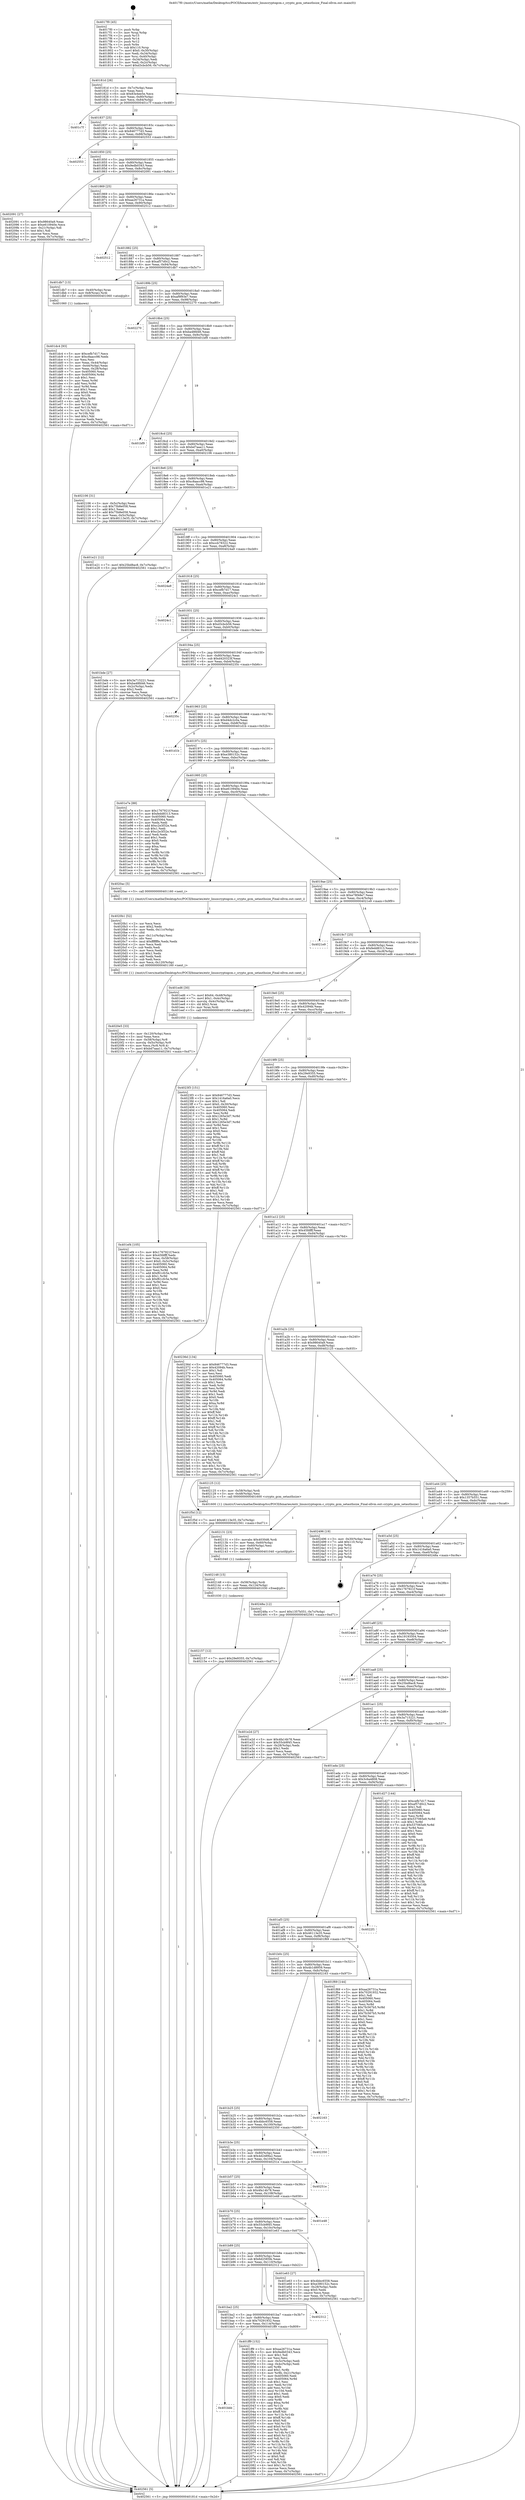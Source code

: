 digraph "0x4017f0" {
  label = "0x4017f0 (/mnt/c/Users/mathe/Desktop/tcc/POCII/binaries/extr_linuxcryptogcm.c_crypto_gcm_setauthsize_Final-ollvm.out::main(0))"
  labelloc = "t"
  node[shape=record]

  Entry [label="",width=0.3,height=0.3,shape=circle,fillcolor=black,style=filled]
  "0x40181d" [label="{
     0x40181d [26]\l
     | [instrs]\l
     &nbsp;&nbsp;0x40181d \<+3\>: mov -0x7c(%rbp),%eax\l
     &nbsp;&nbsp;0x401820 \<+2\>: mov %eax,%ecx\l
     &nbsp;&nbsp;0x401822 \<+6\>: sub $0x83e4ee5e,%ecx\l
     &nbsp;&nbsp;0x401828 \<+3\>: mov %eax,-0x80(%rbp)\l
     &nbsp;&nbsp;0x40182b \<+6\>: mov %ecx,-0x84(%rbp)\l
     &nbsp;&nbsp;0x401831 \<+6\>: je 0000000000401c7f \<main+0x48f\>\l
  }"]
  "0x401c7f" [label="{
     0x401c7f\l
  }", style=dashed]
  "0x401837" [label="{
     0x401837 [25]\l
     | [instrs]\l
     &nbsp;&nbsp;0x401837 \<+5\>: jmp 000000000040183c \<main+0x4c\>\l
     &nbsp;&nbsp;0x40183c \<+3\>: mov -0x80(%rbp),%eax\l
     &nbsp;&nbsp;0x40183f \<+5\>: sub $0x846777d3,%eax\l
     &nbsp;&nbsp;0x401844 \<+6\>: mov %eax,-0x88(%rbp)\l
     &nbsp;&nbsp;0x40184a \<+6\>: je 0000000000402553 \<main+0xd63\>\l
  }"]
  Exit [label="",width=0.3,height=0.3,shape=circle,fillcolor=black,style=filled,peripheries=2]
  "0x402553" [label="{
     0x402553\l
  }", style=dashed]
  "0x401850" [label="{
     0x401850 [25]\l
     | [instrs]\l
     &nbsp;&nbsp;0x401850 \<+5\>: jmp 0000000000401855 \<main+0x65\>\l
     &nbsp;&nbsp;0x401855 \<+3\>: mov -0x80(%rbp),%eax\l
     &nbsp;&nbsp;0x401858 \<+5\>: sub $0x9edb0343,%eax\l
     &nbsp;&nbsp;0x40185d \<+6\>: mov %eax,-0x8c(%rbp)\l
     &nbsp;&nbsp;0x401863 \<+6\>: je 0000000000402091 \<main+0x8a1\>\l
  }"]
  "0x402157" [label="{
     0x402157 [12]\l
     | [instrs]\l
     &nbsp;&nbsp;0x402157 \<+7\>: movl $0x29e9355,-0x7c(%rbp)\l
     &nbsp;&nbsp;0x40215e \<+5\>: jmp 0000000000402561 \<main+0xd71\>\l
  }"]
  "0x402091" [label="{
     0x402091 [27]\l
     | [instrs]\l
     &nbsp;&nbsp;0x402091 \<+5\>: mov $0x98640a9,%eax\l
     &nbsp;&nbsp;0x402096 \<+5\>: mov $0xe610940e,%ecx\l
     &nbsp;&nbsp;0x40209b \<+3\>: mov -0x21(%rbp),%dl\l
     &nbsp;&nbsp;0x40209e \<+3\>: test $0x1,%dl\l
     &nbsp;&nbsp;0x4020a1 \<+3\>: cmovne %ecx,%eax\l
     &nbsp;&nbsp;0x4020a4 \<+3\>: mov %eax,-0x7c(%rbp)\l
     &nbsp;&nbsp;0x4020a7 \<+5\>: jmp 0000000000402561 \<main+0xd71\>\l
  }"]
  "0x401869" [label="{
     0x401869 [25]\l
     | [instrs]\l
     &nbsp;&nbsp;0x401869 \<+5\>: jmp 000000000040186e \<main+0x7e\>\l
     &nbsp;&nbsp;0x40186e \<+3\>: mov -0x80(%rbp),%eax\l
     &nbsp;&nbsp;0x401871 \<+5\>: sub $0xaa26731a,%eax\l
     &nbsp;&nbsp;0x401876 \<+6\>: mov %eax,-0x90(%rbp)\l
     &nbsp;&nbsp;0x40187c \<+6\>: je 0000000000402512 \<main+0xd22\>\l
  }"]
  "0x402148" [label="{
     0x402148 [15]\l
     | [instrs]\l
     &nbsp;&nbsp;0x402148 \<+4\>: mov -0x58(%rbp),%rdi\l
     &nbsp;&nbsp;0x40214c \<+6\>: mov %eax,-0x124(%rbp)\l
     &nbsp;&nbsp;0x402152 \<+5\>: call 0000000000401030 \<free@plt\>\l
     | [calls]\l
     &nbsp;&nbsp;0x401030 \{1\} (unknown)\l
  }"]
  "0x402512" [label="{
     0x402512\l
  }", style=dashed]
  "0x401882" [label="{
     0x401882 [25]\l
     | [instrs]\l
     &nbsp;&nbsp;0x401882 \<+5\>: jmp 0000000000401887 \<main+0x97\>\l
     &nbsp;&nbsp;0x401887 \<+3\>: mov -0x80(%rbp),%eax\l
     &nbsp;&nbsp;0x40188a \<+5\>: sub $0xaf57d0c2,%eax\l
     &nbsp;&nbsp;0x40188f \<+6\>: mov %eax,-0x94(%rbp)\l
     &nbsp;&nbsp;0x401895 \<+6\>: je 0000000000401db7 \<main+0x5c7\>\l
  }"]
  "0x402131" [label="{
     0x402131 [23]\l
     | [instrs]\l
     &nbsp;&nbsp;0x402131 \<+10\>: movabs $0x4030d6,%rdi\l
     &nbsp;&nbsp;0x40213b \<+3\>: mov %eax,-0x60(%rbp)\l
     &nbsp;&nbsp;0x40213e \<+3\>: mov -0x60(%rbp),%esi\l
     &nbsp;&nbsp;0x402141 \<+2\>: mov $0x0,%al\l
     &nbsp;&nbsp;0x402143 \<+5\>: call 0000000000401040 \<printf@plt\>\l
     | [calls]\l
     &nbsp;&nbsp;0x401040 \{1\} (unknown)\l
  }"]
  "0x401db7" [label="{
     0x401db7 [13]\l
     | [instrs]\l
     &nbsp;&nbsp;0x401db7 \<+4\>: mov -0x40(%rbp),%rax\l
     &nbsp;&nbsp;0x401dbb \<+4\>: mov 0x8(%rax),%rdi\l
     &nbsp;&nbsp;0x401dbf \<+5\>: call 0000000000401060 \<atoi@plt\>\l
     | [calls]\l
     &nbsp;&nbsp;0x401060 \{1\} (unknown)\l
  }"]
  "0x40189b" [label="{
     0x40189b [25]\l
     | [instrs]\l
     &nbsp;&nbsp;0x40189b \<+5\>: jmp 00000000004018a0 \<main+0xb0\>\l
     &nbsp;&nbsp;0x4018a0 \<+3\>: mov -0x80(%rbp),%eax\l
     &nbsp;&nbsp;0x4018a3 \<+5\>: sub $0xaf9f93e7,%eax\l
     &nbsp;&nbsp;0x4018a8 \<+6\>: mov %eax,-0x98(%rbp)\l
     &nbsp;&nbsp;0x4018ae \<+6\>: je 0000000000402270 \<main+0xa80\>\l
  }"]
  "0x4020e5" [label="{
     0x4020e5 [33]\l
     | [instrs]\l
     &nbsp;&nbsp;0x4020e5 \<+6\>: mov -0x120(%rbp),%ecx\l
     &nbsp;&nbsp;0x4020eb \<+3\>: imul %eax,%ecx\l
     &nbsp;&nbsp;0x4020ee \<+4\>: mov -0x58(%rbp),%r8\l
     &nbsp;&nbsp;0x4020f2 \<+4\>: movslq -0x5c(%rbp),%r9\l
     &nbsp;&nbsp;0x4020f6 \<+4\>: mov %ecx,(%r8,%r9,4)\l
     &nbsp;&nbsp;0x4020fa \<+7\>: movl $0xbd7aaa11,-0x7c(%rbp)\l
     &nbsp;&nbsp;0x402101 \<+5\>: jmp 0000000000402561 \<main+0xd71\>\l
  }"]
  "0x402270" [label="{
     0x402270\l
  }", style=dashed]
  "0x4018b4" [label="{
     0x4018b4 [25]\l
     | [instrs]\l
     &nbsp;&nbsp;0x4018b4 \<+5\>: jmp 00000000004018b9 \<main+0xc9\>\l
     &nbsp;&nbsp;0x4018b9 \<+3\>: mov -0x80(%rbp),%eax\l
     &nbsp;&nbsp;0x4018bc \<+5\>: sub $0xba48fd46,%eax\l
     &nbsp;&nbsp;0x4018c1 \<+6\>: mov %eax,-0x9c(%rbp)\l
     &nbsp;&nbsp;0x4018c7 \<+6\>: je 0000000000401bf9 \<main+0x409\>\l
  }"]
  "0x4020b1" [label="{
     0x4020b1 [52]\l
     | [instrs]\l
     &nbsp;&nbsp;0x4020b1 \<+2\>: xor %ecx,%ecx\l
     &nbsp;&nbsp;0x4020b3 \<+5\>: mov $0x2,%edx\l
     &nbsp;&nbsp;0x4020b8 \<+6\>: mov %edx,-0x11c(%rbp)\l
     &nbsp;&nbsp;0x4020be \<+1\>: cltd\l
     &nbsp;&nbsp;0x4020bf \<+6\>: mov -0x11c(%rbp),%esi\l
     &nbsp;&nbsp;0x4020c5 \<+2\>: idiv %esi\l
     &nbsp;&nbsp;0x4020c7 \<+6\>: imul $0xfffffffe,%edx,%edx\l
     &nbsp;&nbsp;0x4020cd \<+2\>: mov %ecx,%edi\l
     &nbsp;&nbsp;0x4020cf \<+2\>: sub %edx,%edi\l
     &nbsp;&nbsp;0x4020d1 \<+2\>: mov %ecx,%edx\l
     &nbsp;&nbsp;0x4020d3 \<+3\>: sub $0x1,%edx\l
     &nbsp;&nbsp;0x4020d6 \<+2\>: add %edx,%edi\l
     &nbsp;&nbsp;0x4020d8 \<+2\>: sub %edi,%ecx\l
     &nbsp;&nbsp;0x4020da \<+6\>: mov %ecx,-0x120(%rbp)\l
     &nbsp;&nbsp;0x4020e0 \<+5\>: call 0000000000401160 \<next_i\>\l
     | [calls]\l
     &nbsp;&nbsp;0x401160 \{1\} (/mnt/c/Users/mathe/Desktop/tcc/POCII/binaries/extr_linuxcryptogcm.c_crypto_gcm_setauthsize_Final-ollvm.out::next_i)\l
  }"]
  "0x401bf9" [label="{
     0x401bf9\l
  }", style=dashed]
  "0x4018cd" [label="{
     0x4018cd [25]\l
     | [instrs]\l
     &nbsp;&nbsp;0x4018cd \<+5\>: jmp 00000000004018d2 \<main+0xe2\>\l
     &nbsp;&nbsp;0x4018d2 \<+3\>: mov -0x80(%rbp),%eax\l
     &nbsp;&nbsp;0x4018d5 \<+5\>: sub $0xbd7aaa11,%eax\l
     &nbsp;&nbsp;0x4018da \<+6\>: mov %eax,-0xa0(%rbp)\l
     &nbsp;&nbsp;0x4018e0 \<+6\>: je 0000000000402106 \<main+0x916\>\l
  }"]
  "0x401bbb" [label="{
     0x401bbb\l
  }", style=dashed]
  "0x402106" [label="{
     0x402106 [31]\l
     | [instrs]\l
     &nbsp;&nbsp;0x402106 \<+3\>: mov -0x5c(%rbp),%eax\l
     &nbsp;&nbsp;0x402109 \<+5\>: sub $0x75b8e058,%eax\l
     &nbsp;&nbsp;0x40210e \<+3\>: add $0x1,%eax\l
     &nbsp;&nbsp;0x402111 \<+5\>: add $0x75b8e058,%eax\l
     &nbsp;&nbsp;0x402116 \<+3\>: mov %eax,-0x5c(%rbp)\l
     &nbsp;&nbsp;0x402119 \<+7\>: movl $0x46113e35,-0x7c(%rbp)\l
     &nbsp;&nbsp;0x402120 \<+5\>: jmp 0000000000402561 \<main+0xd71\>\l
  }"]
  "0x4018e6" [label="{
     0x4018e6 [25]\l
     | [instrs]\l
     &nbsp;&nbsp;0x4018e6 \<+5\>: jmp 00000000004018eb \<main+0xfb\>\l
     &nbsp;&nbsp;0x4018eb \<+3\>: mov -0x80(%rbp),%eax\l
     &nbsp;&nbsp;0x4018ee \<+5\>: sub $0xc8aacc98,%eax\l
     &nbsp;&nbsp;0x4018f3 \<+6\>: mov %eax,-0xa4(%rbp)\l
     &nbsp;&nbsp;0x4018f9 \<+6\>: je 0000000000401e21 \<main+0x631\>\l
  }"]
  "0x401ff9" [label="{
     0x401ff9 [152]\l
     | [instrs]\l
     &nbsp;&nbsp;0x401ff9 \<+5\>: mov $0xaa26731a,%eax\l
     &nbsp;&nbsp;0x401ffe \<+5\>: mov $0x9edb0343,%ecx\l
     &nbsp;&nbsp;0x402003 \<+2\>: mov $0x1,%dl\l
     &nbsp;&nbsp;0x402005 \<+2\>: xor %esi,%esi\l
     &nbsp;&nbsp;0x402007 \<+3\>: mov -0x5c(%rbp),%edi\l
     &nbsp;&nbsp;0x40200a \<+3\>: cmp -0x4c(%rbp),%edi\l
     &nbsp;&nbsp;0x40200d \<+4\>: setl %r8b\l
     &nbsp;&nbsp;0x402011 \<+4\>: and $0x1,%r8b\l
     &nbsp;&nbsp;0x402015 \<+4\>: mov %r8b,-0x21(%rbp)\l
     &nbsp;&nbsp;0x402019 \<+7\>: mov 0x405060,%edi\l
     &nbsp;&nbsp;0x402020 \<+8\>: mov 0x405064,%r9d\l
     &nbsp;&nbsp;0x402028 \<+3\>: sub $0x1,%esi\l
     &nbsp;&nbsp;0x40202b \<+3\>: mov %edi,%r10d\l
     &nbsp;&nbsp;0x40202e \<+3\>: add %esi,%r10d\l
     &nbsp;&nbsp;0x402031 \<+4\>: imul %r10d,%edi\l
     &nbsp;&nbsp;0x402035 \<+3\>: and $0x1,%edi\l
     &nbsp;&nbsp;0x402038 \<+3\>: cmp $0x0,%edi\l
     &nbsp;&nbsp;0x40203b \<+4\>: sete %r8b\l
     &nbsp;&nbsp;0x40203f \<+4\>: cmp $0xa,%r9d\l
     &nbsp;&nbsp;0x402043 \<+4\>: setl %r11b\l
     &nbsp;&nbsp;0x402047 \<+3\>: mov %r8b,%bl\l
     &nbsp;&nbsp;0x40204a \<+3\>: xor $0xff,%bl\l
     &nbsp;&nbsp;0x40204d \<+3\>: mov %r11b,%r14b\l
     &nbsp;&nbsp;0x402050 \<+4\>: xor $0xff,%r14b\l
     &nbsp;&nbsp;0x402054 \<+3\>: xor $0x0,%dl\l
     &nbsp;&nbsp;0x402057 \<+3\>: mov %bl,%r15b\l
     &nbsp;&nbsp;0x40205a \<+4\>: and $0x0,%r15b\l
     &nbsp;&nbsp;0x40205e \<+3\>: and %dl,%r8b\l
     &nbsp;&nbsp;0x402061 \<+3\>: mov %r14b,%r12b\l
     &nbsp;&nbsp;0x402064 \<+4\>: and $0x0,%r12b\l
     &nbsp;&nbsp;0x402068 \<+3\>: and %dl,%r11b\l
     &nbsp;&nbsp;0x40206b \<+3\>: or %r8b,%r15b\l
     &nbsp;&nbsp;0x40206e \<+3\>: or %r11b,%r12b\l
     &nbsp;&nbsp;0x402071 \<+3\>: xor %r12b,%r15b\l
     &nbsp;&nbsp;0x402074 \<+3\>: or %r14b,%bl\l
     &nbsp;&nbsp;0x402077 \<+3\>: xor $0xff,%bl\l
     &nbsp;&nbsp;0x40207a \<+3\>: or $0x0,%dl\l
     &nbsp;&nbsp;0x40207d \<+2\>: and %dl,%bl\l
     &nbsp;&nbsp;0x40207f \<+3\>: or %bl,%r15b\l
     &nbsp;&nbsp;0x402082 \<+4\>: test $0x1,%r15b\l
     &nbsp;&nbsp;0x402086 \<+3\>: cmovne %ecx,%eax\l
     &nbsp;&nbsp;0x402089 \<+3\>: mov %eax,-0x7c(%rbp)\l
     &nbsp;&nbsp;0x40208c \<+5\>: jmp 0000000000402561 \<main+0xd71\>\l
  }"]
  "0x401e21" [label="{
     0x401e21 [12]\l
     | [instrs]\l
     &nbsp;&nbsp;0x401e21 \<+7\>: movl $0x25bd8ac8,-0x7c(%rbp)\l
     &nbsp;&nbsp;0x401e28 \<+5\>: jmp 0000000000402561 \<main+0xd71\>\l
  }"]
  "0x4018ff" [label="{
     0x4018ff [25]\l
     | [instrs]\l
     &nbsp;&nbsp;0x4018ff \<+5\>: jmp 0000000000401904 \<main+0x114\>\l
     &nbsp;&nbsp;0x401904 \<+3\>: mov -0x80(%rbp),%eax\l
     &nbsp;&nbsp;0x401907 \<+5\>: sub $0xccb78322,%eax\l
     &nbsp;&nbsp;0x40190c \<+6\>: mov %eax,-0xa8(%rbp)\l
     &nbsp;&nbsp;0x401912 \<+6\>: je 00000000004024a9 \<main+0xcb9\>\l
  }"]
  "0x401ba2" [label="{
     0x401ba2 [25]\l
     | [instrs]\l
     &nbsp;&nbsp;0x401ba2 \<+5\>: jmp 0000000000401ba7 \<main+0x3b7\>\l
     &nbsp;&nbsp;0x401ba7 \<+3\>: mov -0x80(%rbp),%eax\l
     &nbsp;&nbsp;0x401baa \<+5\>: sub $0x70291932,%eax\l
     &nbsp;&nbsp;0x401baf \<+6\>: mov %eax,-0x114(%rbp)\l
     &nbsp;&nbsp;0x401bb5 \<+6\>: je 0000000000401ff9 \<main+0x809\>\l
  }"]
  "0x4024a9" [label="{
     0x4024a9\l
  }", style=dashed]
  "0x401918" [label="{
     0x401918 [25]\l
     | [instrs]\l
     &nbsp;&nbsp;0x401918 \<+5\>: jmp 000000000040191d \<main+0x12d\>\l
     &nbsp;&nbsp;0x40191d \<+3\>: mov -0x80(%rbp),%eax\l
     &nbsp;&nbsp;0x401920 \<+5\>: sub $0xcefb7d17,%eax\l
     &nbsp;&nbsp;0x401925 \<+6\>: mov %eax,-0xac(%rbp)\l
     &nbsp;&nbsp;0x40192b \<+6\>: je 00000000004024c1 \<main+0xcd1\>\l
  }"]
  "0x402312" [label="{
     0x402312\l
  }", style=dashed]
  "0x4024c1" [label="{
     0x4024c1\l
  }", style=dashed]
  "0x401931" [label="{
     0x401931 [25]\l
     | [instrs]\l
     &nbsp;&nbsp;0x401931 \<+5\>: jmp 0000000000401936 \<main+0x146\>\l
     &nbsp;&nbsp;0x401936 \<+3\>: mov -0x80(%rbp),%eax\l
     &nbsp;&nbsp;0x401939 \<+5\>: sub $0xd3cbcb56,%eax\l
     &nbsp;&nbsp;0x40193e \<+6\>: mov %eax,-0xb0(%rbp)\l
     &nbsp;&nbsp;0x401944 \<+6\>: je 0000000000401bde \<main+0x3ee\>\l
  }"]
  "0x401ef4" [label="{
     0x401ef4 [105]\l
     | [instrs]\l
     &nbsp;&nbsp;0x401ef4 \<+5\>: mov $0x1767921f,%ecx\l
     &nbsp;&nbsp;0x401ef9 \<+5\>: mov $0x45fdfff,%edx\l
     &nbsp;&nbsp;0x401efe \<+4\>: mov %rax,-0x58(%rbp)\l
     &nbsp;&nbsp;0x401f02 \<+7\>: movl $0x0,-0x5c(%rbp)\l
     &nbsp;&nbsp;0x401f09 \<+7\>: mov 0x405060,%esi\l
     &nbsp;&nbsp;0x401f10 \<+8\>: mov 0x405064,%r8d\l
     &nbsp;&nbsp;0x401f18 \<+3\>: mov %esi,%r9d\l
     &nbsp;&nbsp;0x401f1b \<+7\>: add $0xf61cfc5e,%r9d\l
     &nbsp;&nbsp;0x401f22 \<+4\>: sub $0x1,%r9d\l
     &nbsp;&nbsp;0x401f26 \<+7\>: sub $0xf61cfc5e,%r9d\l
     &nbsp;&nbsp;0x401f2d \<+4\>: imul %r9d,%esi\l
     &nbsp;&nbsp;0x401f31 \<+3\>: and $0x1,%esi\l
     &nbsp;&nbsp;0x401f34 \<+3\>: cmp $0x0,%esi\l
     &nbsp;&nbsp;0x401f37 \<+4\>: sete %r10b\l
     &nbsp;&nbsp;0x401f3b \<+4\>: cmp $0xa,%r8d\l
     &nbsp;&nbsp;0x401f3f \<+4\>: setl %r11b\l
     &nbsp;&nbsp;0x401f43 \<+3\>: mov %r10b,%bl\l
     &nbsp;&nbsp;0x401f46 \<+3\>: and %r11b,%bl\l
     &nbsp;&nbsp;0x401f49 \<+3\>: xor %r11b,%r10b\l
     &nbsp;&nbsp;0x401f4c \<+3\>: or %r10b,%bl\l
     &nbsp;&nbsp;0x401f4f \<+3\>: test $0x1,%bl\l
     &nbsp;&nbsp;0x401f52 \<+3\>: cmovne %edx,%ecx\l
     &nbsp;&nbsp;0x401f55 \<+3\>: mov %ecx,-0x7c(%rbp)\l
     &nbsp;&nbsp;0x401f58 \<+5\>: jmp 0000000000402561 \<main+0xd71\>\l
  }"]
  "0x401bde" [label="{
     0x401bde [27]\l
     | [instrs]\l
     &nbsp;&nbsp;0x401bde \<+5\>: mov $0x3a715221,%eax\l
     &nbsp;&nbsp;0x401be3 \<+5\>: mov $0xba48fd46,%ecx\l
     &nbsp;&nbsp;0x401be8 \<+3\>: mov -0x2c(%rbp),%edx\l
     &nbsp;&nbsp;0x401beb \<+3\>: cmp $0x2,%edx\l
     &nbsp;&nbsp;0x401bee \<+3\>: cmovne %ecx,%eax\l
     &nbsp;&nbsp;0x401bf1 \<+3\>: mov %eax,-0x7c(%rbp)\l
     &nbsp;&nbsp;0x401bf4 \<+5\>: jmp 0000000000402561 \<main+0xd71\>\l
  }"]
  "0x40194a" [label="{
     0x40194a [25]\l
     | [instrs]\l
     &nbsp;&nbsp;0x40194a \<+5\>: jmp 000000000040194f \<main+0x15f\>\l
     &nbsp;&nbsp;0x40194f \<+3\>: mov -0x80(%rbp),%eax\l
     &nbsp;&nbsp;0x401952 \<+5\>: sub $0xd420323f,%eax\l
     &nbsp;&nbsp;0x401957 \<+6\>: mov %eax,-0xb4(%rbp)\l
     &nbsp;&nbsp;0x40195d \<+6\>: je 000000000040235c \<main+0xb6c\>\l
  }"]
  "0x402561" [label="{
     0x402561 [5]\l
     | [instrs]\l
     &nbsp;&nbsp;0x402561 \<+5\>: jmp 000000000040181d \<main+0x2d\>\l
  }"]
  "0x4017f0" [label="{
     0x4017f0 [45]\l
     | [instrs]\l
     &nbsp;&nbsp;0x4017f0 \<+1\>: push %rbp\l
     &nbsp;&nbsp;0x4017f1 \<+3\>: mov %rsp,%rbp\l
     &nbsp;&nbsp;0x4017f4 \<+2\>: push %r15\l
     &nbsp;&nbsp;0x4017f6 \<+2\>: push %r14\l
     &nbsp;&nbsp;0x4017f8 \<+2\>: push %r12\l
     &nbsp;&nbsp;0x4017fa \<+1\>: push %rbx\l
     &nbsp;&nbsp;0x4017fb \<+7\>: sub $0x110,%rsp\l
     &nbsp;&nbsp;0x401802 \<+7\>: movl $0x0,-0x30(%rbp)\l
     &nbsp;&nbsp;0x401809 \<+3\>: mov %edi,-0x34(%rbp)\l
     &nbsp;&nbsp;0x40180c \<+4\>: mov %rsi,-0x40(%rbp)\l
     &nbsp;&nbsp;0x401810 \<+3\>: mov -0x34(%rbp),%edi\l
     &nbsp;&nbsp;0x401813 \<+3\>: mov %edi,-0x2c(%rbp)\l
     &nbsp;&nbsp;0x401816 \<+7\>: movl $0xd3cbcb56,-0x7c(%rbp)\l
  }"]
  "0x401b89" [label="{
     0x401b89 [25]\l
     | [instrs]\l
     &nbsp;&nbsp;0x401b89 \<+5\>: jmp 0000000000401b8e \<main+0x39e\>\l
     &nbsp;&nbsp;0x401b8e \<+3\>: mov -0x80(%rbp),%eax\l
     &nbsp;&nbsp;0x401b91 \<+5\>: sub $0x6d2585fe,%eax\l
     &nbsp;&nbsp;0x401b96 \<+6\>: mov %eax,-0x110(%rbp)\l
     &nbsp;&nbsp;0x401b9c \<+6\>: je 0000000000402312 \<main+0xb22\>\l
  }"]
  "0x40235c" [label="{
     0x40235c\l
  }", style=dashed]
  "0x401963" [label="{
     0x401963 [25]\l
     | [instrs]\l
     &nbsp;&nbsp;0x401963 \<+5\>: jmp 0000000000401968 \<main+0x178\>\l
     &nbsp;&nbsp;0x401968 \<+3\>: mov -0x80(%rbp),%eax\l
     &nbsp;&nbsp;0x40196b \<+5\>: sub $0xd4dc2c0a,%eax\l
     &nbsp;&nbsp;0x401970 \<+6\>: mov %eax,-0xb8(%rbp)\l
     &nbsp;&nbsp;0x401976 \<+6\>: je 0000000000401d1b \<main+0x52b\>\l
  }"]
  "0x401e63" [label="{
     0x401e63 [27]\l
     | [instrs]\l
     &nbsp;&nbsp;0x401e63 \<+5\>: mov $0x4bbc6558,%eax\l
     &nbsp;&nbsp;0x401e68 \<+5\>: mov $0xe380152c,%ecx\l
     &nbsp;&nbsp;0x401e6d \<+3\>: mov -0x28(%rbp),%edx\l
     &nbsp;&nbsp;0x401e70 \<+3\>: cmp $0x0,%edx\l
     &nbsp;&nbsp;0x401e73 \<+3\>: cmove %ecx,%eax\l
     &nbsp;&nbsp;0x401e76 \<+3\>: mov %eax,-0x7c(%rbp)\l
     &nbsp;&nbsp;0x401e79 \<+5\>: jmp 0000000000402561 \<main+0xd71\>\l
  }"]
  "0x401d1b" [label="{
     0x401d1b\l
  }", style=dashed]
  "0x40197c" [label="{
     0x40197c [25]\l
     | [instrs]\l
     &nbsp;&nbsp;0x40197c \<+5\>: jmp 0000000000401981 \<main+0x191\>\l
     &nbsp;&nbsp;0x401981 \<+3\>: mov -0x80(%rbp),%eax\l
     &nbsp;&nbsp;0x401984 \<+5\>: sub $0xe380152c,%eax\l
     &nbsp;&nbsp;0x401989 \<+6\>: mov %eax,-0xbc(%rbp)\l
     &nbsp;&nbsp;0x40198f \<+6\>: je 0000000000401e7e \<main+0x68e\>\l
  }"]
  "0x401b70" [label="{
     0x401b70 [25]\l
     | [instrs]\l
     &nbsp;&nbsp;0x401b70 \<+5\>: jmp 0000000000401b75 \<main+0x385\>\l
     &nbsp;&nbsp;0x401b75 \<+3\>: mov -0x80(%rbp),%eax\l
     &nbsp;&nbsp;0x401b78 \<+5\>: sub $0x55cb9f45,%eax\l
     &nbsp;&nbsp;0x401b7d \<+6\>: mov %eax,-0x10c(%rbp)\l
     &nbsp;&nbsp;0x401b83 \<+6\>: je 0000000000401e63 \<main+0x673\>\l
  }"]
  "0x401e7e" [label="{
     0x401e7e [88]\l
     | [instrs]\l
     &nbsp;&nbsp;0x401e7e \<+5\>: mov $0x1767921f,%eax\l
     &nbsp;&nbsp;0x401e83 \<+5\>: mov $0xfedd8313,%ecx\l
     &nbsp;&nbsp;0x401e88 \<+7\>: mov 0x405060,%edx\l
     &nbsp;&nbsp;0x401e8f \<+7\>: mov 0x405064,%esi\l
     &nbsp;&nbsp;0x401e96 \<+2\>: mov %edx,%edi\l
     &nbsp;&nbsp;0x401e98 \<+6\>: add $0xc2e3f32e,%edi\l
     &nbsp;&nbsp;0x401e9e \<+3\>: sub $0x1,%edi\l
     &nbsp;&nbsp;0x401ea1 \<+6\>: sub $0xc2e3f32e,%edi\l
     &nbsp;&nbsp;0x401ea7 \<+3\>: imul %edi,%edx\l
     &nbsp;&nbsp;0x401eaa \<+3\>: and $0x1,%edx\l
     &nbsp;&nbsp;0x401ead \<+3\>: cmp $0x0,%edx\l
     &nbsp;&nbsp;0x401eb0 \<+4\>: sete %r8b\l
     &nbsp;&nbsp;0x401eb4 \<+3\>: cmp $0xa,%esi\l
     &nbsp;&nbsp;0x401eb7 \<+4\>: setl %r9b\l
     &nbsp;&nbsp;0x401ebb \<+3\>: mov %r8b,%r10b\l
     &nbsp;&nbsp;0x401ebe \<+3\>: and %r9b,%r10b\l
     &nbsp;&nbsp;0x401ec1 \<+3\>: xor %r9b,%r8b\l
     &nbsp;&nbsp;0x401ec4 \<+3\>: or %r8b,%r10b\l
     &nbsp;&nbsp;0x401ec7 \<+4\>: test $0x1,%r10b\l
     &nbsp;&nbsp;0x401ecb \<+3\>: cmovne %ecx,%eax\l
     &nbsp;&nbsp;0x401ece \<+3\>: mov %eax,-0x7c(%rbp)\l
     &nbsp;&nbsp;0x401ed1 \<+5\>: jmp 0000000000402561 \<main+0xd71\>\l
  }"]
  "0x401995" [label="{
     0x401995 [25]\l
     | [instrs]\l
     &nbsp;&nbsp;0x401995 \<+5\>: jmp 000000000040199a \<main+0x1aa\>\l
     &nbsp;&nbsp;0x40199a \<+3\>: mov -0x80(%rbp),%eax\l
     &nbsp;&nbsp;0x40199d \<+5\>: sub $0xe610940e,%eax\l
     &nbsp;&nbsp;0x4019a2 \<+6\>: mov %eax,-0xc0(%rbp)\l
     &nbsp;&nbsp;0x4019a8 \<+6\>: je 00000000004020ac \<main+0x8bc\>\l
  }"]
  "0x401e48" [label="{
     0x401e48\l
  }", style=dashed]
  "0x4020ac" [label="{
     0x4020ac [5]\l
     | [instrs]\l
     &nbsp;&nbsp;0x4020ac \<+5\>: call 0000000000401160 \<next_i\>\l
     | [calls]\l
     &nbsp;&nbsp;0x401160 \{1\} (/mnt/c/Users/mathe/Desktop/tcc/POCII/binaries/extr_linuxcryptogcm.c_crypto_gcm_setauthsize_Final-ollvm.out::next_i)\l
  }"]
  "0x4019ae" [label="{
     0x4019ae [25]\l
     | [instrs]\l
     &nbsp;&nbsp;0x4019ae \<+5\>: jmp 00000000004019b3 \<main+0x1c3\>\l
     &nbsp;&nbsp;0x4019b3 \<+3\>: mov -0x80(%rbp),%eax\l
     &nbsp;&nbsp;0x4019b6 \<+5\>: sub $0xe78f48e7,%eax\l
     &nbsp;&nbsp;0x4019bb \<+6\>: mov %eax,-0xc4(%rbp)\l
     &nbsp;&nbsp;0x4019c1 \<+6\>: je 00000000004021e9 \<main+0x9f9\>\l
  }"]
  "0x401b57" [label="{
     0x401b57 [25]\l
     | [instrs]\l
     &nbsp;&nbsp;0x401b57 \<+5\>: jmp 0000000000401b5c \<main+0x36c\>\l
     &nbsp;&nbsp;0x401b5c \<+3\>: mov -0x80(%rbp),%eax\l
     &nbsp;&nbsp;0x401b5f \<+5\>: sub $0x4fa14b78,%eax\l
     &nbsp;&nbsp;0x401b64 \<+6\>: mov %eax,-0x108(%rbp)\l
     &nbsp;&nbsp;0x401b6a \<+6\>: je 0000000000401e48 \<main+0x658\>\l
  }"]
  "0x4021e9" [label="{
     0x4021e9\l
  }", style=dashed]
  "0x4019c7" [label="{
     0x4019c7 [25]\l
     | [instrs]\l
     &nbsp;&nbsp;0x4019c7 \<+5\>: jmp 00000000004019cc \<main+0x1dc\>\l
     &nbsp;&nbsp;0x4019cc \<+3\>: mov -0x80(%rbp),%eax\l
     &nbsp;&nbsp;0x4019cf \<+5\>: sub $0xfedd8313,%eax\l
     &nbsp;&nbsp;0x4019d4 \<+6\>: mov %eax,-0xc8(%rbp)\l
     &nbsp;&nbsp;0x4019da \<+6\>: je 0000000000401ed6 \<main+0x6e6\>\l
  }"]
  "0x40251e" [label="{
     0x40251e\l
  }", style=dashed]
  "0x401ed6" [label="{
     0x401ed6 [30]\l
     | [instrs]\l
     &nbsp;&nbsp;0x401ed6 \<+7\>: movl $0x64,-0x48(%rbp)\l
     &nbsp;&nbsp;0x401edd \<+7\>: movl $0x1,-0x4c(%rbp)\l
     &nbsp;&nbsp;0x401ee4 \<+4\>: movslq -0x4c(%rbp),%rax\l
     &nbsp;&nbsp;0x401ee8 \<+4\>: shl $0x2,%rax\l
     &nbsp;&nbsp;0x401eec \<+3\>: mov %rax,%rdi\l
     &nbsp;&nbsp;0x401eef \<+5\>: call 0000000000401050 \<malloc@plt\>\l
     | [calls]\l
     &nbsp;&nbsp;0x401050 \{1\} (unknown)\l
  }"]
  "0x4019e0" [label="{
     0x4019e0 [25]\l
     | [instrs]\l
     &nbsp;&nbsp;0x4019e0 \<+5\>: jmp 00000000004019e5 \<main+0x1f5\>\l
     &nbsp;&nbsp;0x4019e5 \<+3\>: mov -0x80(%rbp),%eax\l
     &nbsp;&nbsp;0x4019e8 \<+5\>: sub $0x42094b,%eax\l
     &nbsp;&nbsp;0x4019ed \<+6\>: mov %eax,-0xcc(%rbp)\l
     &nbsp;&nbsp;0x4019f3 \<+6\>: je 00000000004023f3 \<main+0xc03\>\l
  }"]
  "0x401b3e" [label="{
     0x401b3e [25]\l
     | [instrs]\l
     &nbsp;&nbsp;0x401b3e \<+5\>: jmp 0000000000401b43 \<main+0x353\>\l
     &nbsp;&nbsp;0x401b43 \<+3\>: mov -0x80(%rbp),%eax\l
     &nbsp;&nbsp;0x401b46 \<+5\>: sub $0x4d2489a2,%eax\l
     &nbsp;&nbsp;0x401b4b \<+6\>: mov %eax,-0x104(%rbp)\l
     &nbsp;&nbsp;0x401b51 \<+6\>: je 000000000040251e \<main+0xd2e\>\l
  }"]
  "0x4023f3" [label="{
     0x4023f3 [151]\l
     | [instrs]\l
     &nbsp;&nbsp;0x4023f3 \<+5\>: mov $0x846777d3,%eax\l
     &nbsp;&nbsp;0x4023f8 \<+5\>: mov $0x1416a6a0,%ecx\l
     &nbsp;&nbsp;0x4023fd \<+2\>: mov $0x1,%dl\l
     &nbsp;&nbsp;0x4023ff \<+7\>: movl $0x0,-0x30(%rbp)\l
     &nbsp;&nbsp;0x402406 \<+7\>: mov 0x405060,%esi\l
     &nbsp;&nbsp;0x40240d \<+7\>: mov 0x405064,%edi\l
     &nbsp;&nbsp;0x402414 \<+3\>: mov %esi,%r8d\l
     &nbsp;&nbsp;0x402417 \<+7\>: sub $0x1265e3d7,%r8d\l
     &nbsp;&nbsp;0x40241e \<+4\>: sub $0x1,%r8d\l
     &nbsp;&nbsp;0x402422 \<+7\>: add $0x1265e3d7,%r8d\l
     &nbsp;&nbsp;0x402429 \<+4\>: imul %r8d,%esi\l
     &nbsp;&nbsp;0x40242d \<+3\>: and $0x1,%esi\l
     &nbsp;&nbsp;0x402430 \<+3\>: cmp $0x0,%esi\l
     &nbsp;&nbsp;0x402433 \<+4\>: sete %r9b\l
     &nbsp;&nbsp;0x402437 \<+3\>: cmp $0xa,%edi\l
     &nbsp;&nbsp;0x40243a \<+4\>: setl %r10b\l
     &nbsp;&nbsp;0x40243e \<+3\>: mov %r9b,%r11b\l
     &nbsp;&nbsp;0x402441 \<+4\>: xor $0xff,%r11b\l
     &nbsp;&nbsp;0x402445 \<+3\>: mov %r10b,%bl\l
     &nbsp;&nbsp;0x402448 \<+3\>: xor $0xff,%bl\l
     &nbsp;&nbsp;0x40244b \<+3\>: xor $0x1,%dl\l
     &nbsp;&nbsp;0x40244e \<+3\>: mov %r11b,%r14b\l
     &nbsp;&nbsp;0x402451 \<+4\>: and $0xff,%r14b\l
     &nbsp;&nbsp;0x402455 \<+3\>: and %dl,%r9b\l
     &nbsp;&nbsp;0x402458 \<+3\>: mov %bl,%r15b\l
     &nbsp;&nbsp;0x40245b \<+4\>: and $0xff,%r15b\l
     &nbsp;&nbsp;0x40245f \<+3\>: and %dl,%r10b\l
     &nbsp;&nbsp;0x402462 \<+3\>: or %r9b,%r14b\l
     &nbsp;&nbsp;0x402465 \<+3\>: or %r10b,%r15b\l
     &nbsp;&nbsp;0x402468 \<+3\>: xor %r15b,%r14b\l
     &nbsp;&nbsp;0x40246b \<+3\>: or %bl,%r11b\l
     &nbsp;&nbsp;0x40246e \<+4\>: xor $0xff,%r11b\l
     &nbsp;&nbsp;0x402472 \<+3\>: or $0x1,%dl\l
     &nbsp;&nbsp;0x402475 \<+3\>: and %dl,%r11b\l
     &nbsp;&nbsp;0x402478 \<+3\>: or %r11b,%r14b\l
     &nbsp;&nbsp;0x40247b \<+4\>: test $0x1,%r14b\l
     &nbsp;&nbsp;0x40247f \<+3\>: cmovne %ecx,%eax\l
     &nbsp;&nbsp;0x402482 \<+3\>: mov %eax,-0x7c(%rbp)\l
     &nbsp;&nbsp;0x402485 \<+5\>: jmp 0000000000402561 \<main+0xd71\>\l
  }"]
  "0x4019f9" [label="{
     0x4019f9 [25]\l
     | [instrs]\l
     &nbsp;&nbsp;0x4019f9 \<+5\>: jmp 00000000004019fe \<main+0x20e\>\l
     &nbsp;&nbsp;0x4019fe \<+3\>: mov -0x80(%rbp),%eax\l
     &nbsp;&nbsp;0x401a01 \<+5\>: sub $0x29e9355,%eax\l
     &nbsp;&nbsp;0x401a06 \<+6\>: mov %eax,-0xd0(%rbp)\l
     &nbsp;&nbsp;0x401a0c \<+6\>: je 000000000040236d \<main+0xb7d\>\l
  }"]
  "0x402350" [label="{
     0x402350\l
  }", style=dashed]
  "0x40236d" [label="{
     0x40236d [134]\l
     | [instrs]\l
     &nbsp;&nbsp;0x40236d \<+5\>: mov $0x846777d3,%eax\l
     &nbsp;&nbsp;0x402372 \<+5\>: mov $0x42094b,%ecx\l
     &nbsp;&nbsp;0x402377 \<+2\>: mov $0x1,%dl\l
     &nbsp;&nbsp;0x402379 \<+2\>: xor %esi,%esi\l
     &nbsp;&nbsp;0x40237b \<+7\>: mov 0x405060,%edi\l
     &nbsp;&nbsp;0x402382 \<+8\>: mov 0x405064,%r8d\l
     &nbsp;&nbsp;0x40238a \<+3\>: sub $0x1,%esi\l
     &nbsp;&nbsp;0x40238d \<+3\>: mov %edi,%r9d\l
     &nbsp;&nbsp;0x402390 \<+3\>: add %esi,%r9d\l
     &nbsp;&nbsp;0x402393 \<+4\>: imul %r9d,%edi\l
     &nbsp;&nbsp;0x402397 \<+3\>: and $0x1,%edi\l
     &nbsp;&nbsp;0x40239a \<+3\>: cmp $0x0,%edi\l
     &nbsp;&nbsp;0x40239d \<+4\>: sete %r10b\l
     &nbsp;&nbsp;0x4023a1 \<+4\>: cmp $0xa,%r8d\l
     &nbsp;&nbsp;0x4023a5 \<+4\>: setl %r11b\l
     &nbsp;&nbsp;0x4023a9 \<+3\>: mov %r10b,%bl\l
     &nbsp;&nbsp;0x4023ac \<+3\>: xor $0xff,%bl\l
     &nbsp;&nbsp;0x4023af \<+3\>: mov %r11b,%r14b\l
     &nbsp;&nbsp;0x4023b2 \<+4\>: xor $0xff,%r14b\l
     &nbsp;&nbsp;0x4023b6 \<+3\>: xor $0x1,%dl\l
     &nbsp;&nbsp;0x4023b9 \<+3\>: mov %bl,%r15b\l
     &nbsp;&nbsp;0x4023bc \<+4\>: and $0xff,%r15b\l
     &nbsp;&nbsp;0x4023c0 \<+3\>: and %dl,%r10b\l
     &nbsp;&nbsp;0x4023c3 \<+3\>: mov %r14b,%r12b\l
     &nbsp;&nbsp;0x4023c6 \<+4\>: and $0xff,%r12b\l
     &nbsp;&nbsp;0x4023ca \<+3\>: and %dl,%r11b\l
     &nbsp;&nbsp;0x4023cd \<+3\>: or %r10b,%r15b\l
     &nbsp;&nbsp;0x4023d0 \<+3\>: or %r11b,%r12b\l
     &nbsp;&nbsp;0x4023d3 \<+3\>: xor %r12b,%r15b\l
     &nbsp;&nbsp;0x4023d6 \<+3\>: or %r14b,%bl\l
     &nbsp;&nbsp;0x4023d9 \<+3\>: xor $0xff,%bl\l
     &nbsp;&nbsp;0x4023dc \<+3\>: or $0x1,%dl\l
     &nbsp;&nbsp;0x4023df \<+2\>: and %dl,%bl\l
     &nbsp;&nbsp;0x4023e1 \<+3\>: or %bl,%r15b\l
     &nbsp;&nbsp;0x4023e4 \<+4\>: test $0x1,%r15b\l
     &nbsp;&nbsp;0x4023e8 \<+3\>: cmovne %ecx,%eax\l
     &nbsp;&nbsp;0x4023eb \<+3\>: mov %eax,-0x7c(%rbp)\l
     &nbsp;&nbsp;0x4023ee \<+5\>: jmp 0000000000402561 \<main+0xd71\>\l
  }"]
  "0x401a12" [label="{
     0x401a12 [25]\l
     | [instrs]\l
     &nbsp;&nbsp;0x401a12 \<+5\>: jmp 0000000000401a17 \<main+0x227\>\l
     &nbsp;&nbsp;0x401a17 \<+3\>: mov -0x80(%rbp),%eax\l
     &nbsp;&nbsp;0x401a1a \<+5\>: sub $0x45fdfff,%eax\l
     &nbsp;&nbsp;0x401a1f \<+6\>: mov %eax,-0xd4(%rbp)\l
     &nbsp;&nbsp;0x401a25 \<+6\>: je 0000000000401f5d \<main+0x76d\>\l
  }"]
  "0x401b25" [label="{
     0x401b25 [25]\l
     | [instrs]\l
     &nbsp;&nbsp;0x401b25 \<+5\>: jmp 0000000000401b2a \<main+0x33a\>\l
     &nbsp;&nbsp;0x401b2a \<+3\>: mov -0x80(%rbp),%eax\l
     &nbsp;&nbsp;0x401b2d \<+5\>: sub $0x4bbc6558,%eax\l
     &nbsp;&nbsp;0x401b32 \<+6\>: mov %eax,-0x100(%rbp)\l
     &nbsp;&nbsp;0x401b38 \<+6\>: je 0000000000402350 \<main+0xb60\>\l
  }"]
  "0x401f5d" [label="{
     0x401f5d [12]\l
     | [instrs]\l
     &nbsp;&nbsp;0x401f5d \<+7\>: movl $0x46113e35,-0x7c(%rbp)\l
     &nbsp;&nbsp;0x401f64 \<+5\>: jmp 0000000000402561 \<main+0xd71\>\l
  }"]
  "0x401a2b" [label="{
     0x401a2b [25]\l
     | [instrs]\l
     &nbsp;&nbsp;0x401a2b \<+5\>: jmp 0000000000401a30 \<main+0x240\>\l
     &nbsp;&nbsp;0x401a30 \<+3\>: mov -0x80(%rbp),%eax\l
     &nbsp;&nbsp;0x401a33 \<+5\>: sub $0x98640a9,%eax\l
     &nbsp;&nbsp;0x401a38 \<+6\>: mov %eax,-0xd8(%rbp)\l
     &nbsp;&nbsp;0x401a3e \<+6\>: je 0000000000402125 \<main+0x935\>\l
  }"]
  "0x402163" [label="{
     0x402163\l
  }", style=dashed]
  "0x402125" [label="{
     0x402125 [12]\l
     | [instrs]\l
     &nbsp;&nbsp;0x402125 \<+4\>: mov -0x58(%rbp),%rdi\l
     &nbsp;&nbsp;0x402129 \<+3\>: mov -0x48(%rbp),%esi\l
     &nbsp;&nbsp;0x40212c \<+5\>: call 0000000000401600 \<crypto_gcm_setauthsize\>\l
     | [calls]\l
     &nbsp;&nbsp;0x401600 \{1\} (/mnt/c/Users/mathe/Desktop/tcc/POCII/binaries/extr_linuxcryptogcm.c_crypto_gcm_setauthsize_Final-ollvm.out::crypto_gcm_setauthsize)\l
  }"]
  "0x401a44" [label="{
     0x401a44 [25]\l
     | [instrs]\l
     &nbsp;&nbsp;0x401a44 \<+5\>: jmp 0000000000401a49 \<main+0x259\>\l
     &nbsp;&nbsp;0x401a49 \<+3\>: mov -0x80(%rbp),%eax\l
     &nbsp;&nbsp;0x401a4c \<+5\>: sub $0x1357b551,%eax\l
     &nbsp;&nbsp;0x401a51 \<+6\>: mov %eax,-0xdc(%rbp)\l
     &nbsp;&nbsp;0x401a57 \<+6\>: je 0000000000402496 \<main+0xca6\>\l
  }"]
  "0x401b0c" [label="{
     0x401b0c [25]\l
     | [instrs]\l
     &nbsp;&nbsp;0x401b0c \<+5\>: jmp 0000000000401b11 \<main+0x321\>\l
     &nbsp;&nbsp;0x401b11 \<+3\>: mov -0x80(%rbp),%eax\l
     &nbsp;&nbsp;0x401b14 \<+5\>: sub $0x4b1d8959,%eax\l
     &nbsp;&nbsp;0x401b19 \<+6\>: mov %eax,-0xfc(%rbp)\l
     &nbsp;&nbsp;0x401b1f \<+6\>: je 0000000000402163 \<main+0x973\>\l
  }"]
  "0x402496" [label="{
     0x402496 [19]\l
     | [instrs]\l
     &nbsp;&nbsp;0x402496 \<+3\>: mov -0x30(%rbp),%eax\l
     &nbsp;&nbsp;0x402499 \<+7\>: add $0x110,%rsp\l
     &nbsp;&nbsp;0x4024a0 \<+1\>: pop %rbx\l
     &nbsp;&nbsp;0x4024a1 \<+2\>: pop %r12\l
     &nbsp;&nbsp;0x4024a3 \<+2\>: pop %r14\l
     &nbsp;&nbsp;0x4024a5 \<+2\>: pop %r15\l
     &nbsp;&nbsp;0x4024a7 \<+1\>: pop %rbp\l
     &nbsp;&nbsp;0x4024a8 \<+1\>: ret\l
  }"]
  "0x401a5d" [label="{
     0x401a5d [25]\l
     | [instrs]\l
     &nbsp;&nbsp;0x401a5d \<+5\>: jmp 0000000000401a62 \<main+0x272\>\l
     &nbsp;&nbsp;0x401a62 \<+3\>: mov -0x80(%rbp),%eax\l
     &nbsp;&nbsp;0x401a65 \<+5\>: sub $0x1416a6a0,%eax\l
     &nbsp;&nbsp;0x401a6a \<+6\>: mov %eax,-0xe0(%rbp)\l
     &nbsp;&nbsp;0x401a70 \<+6\>: je 000000000040248a \<main+0xc9a\>\l
  }"]
  "0x401f69" [label="{
     0x401f69 [144]\l
     | [instrs]\l
     &nbsp;&nbsp;0x401f69 \<+5\>: mov $0xaa26731a,%eax\l
     &nbsp;&nbsp;0x401f6e \<+5\>: mov $0x70291932,%ecx\l
     &nbsp;&nbsp;0x401f73 \<+2\>: mov $0x1,%dl\l
     &nbsp;&nbsp;0x401f75 \<+7\>: mov 0x405060,%esi\l
     &nbsp;&nbsp;0x401f7c \<+7\>: mov 0x405064,%edi\l
     &nbsp;&nbsp;0x401f83 \<+3\>: mov %esi,%r8d\l
     &nbsp;&nbsp;0x401f86 \<+7\>: sub $0x7fc567b5,%r8d\l
     &nbsp;&nbsp;0x401f8d \<+4\>: sub $0x1,%r8d\l
     &nbsp;&nbsp;0x401f91 \<+7\>: add $0x7fc567b5,%r8d\l
     &nbsp;&nbsp;0x401f98 \<+4\>: imul %r8d,%esi\l
     &nbsp;&nbsp;0x401f9c \<+3\>: and $0x1,%esi\l
     &nbsp;&nbsp;0x401f9f \<+3\>: cmp $0x0,%esi\l
     &nbsp;&nbsp;0x401fa2 \<+4\>: sete %r9b\l
     &nbsp;&nbsp;0x401fa6 \<+3\>: cmp $0xa,%edi\l
     &nbsp;&nbsp;0x401fa9 \<+4\>: setl %r10b\l
     &nbsp;&nbsp;0x401fad \<+3\>: mov %r9b,%r11b\l
     &nbsp;&nbsp;0x401fb0 \<+4\>: xor $0xff,%r11b\l
     &nbsp;&nbsp;0x401fb4 \<+3\>: mov %r10b,%bl\l
     &nbsp;&nbsp;0x401fb7 \<+3\>: xor $0xff,%bl\l
     &nbsp;&nbsp;0x401fba \<+3\>: xor $0x0,%dl\l
     &nbsp;&nbsp;0x401fbd \<+3\>: mov %r11b,%r14b\l
     &nbsp;&nbsp;0x401fc0 \<+4\>: and $0x0,%r14b\l
     &nbsp;&nbsp;0x401fc4 \<+3\>: and %dl,%r9b\l
     &nbsp;&nbsp;0x401fc7 \<+3\>: mov %bl,%r15b\l
     &nbsp;&nbsp;0x401fca \<+4\>: and $0x0,%r15b\l
     &nbsp;&nbsp;0x401fce \<+3\>: and %dl,%r10b\l
     &nbsp;&nbsp;0x401fd1 \<+3\>: or %r9b,%r14b\l
     &nbsp;&nbsp;0x401fd4 \<+3\>: or %r10b,%r15b\l
     &nbsp;&nbsp;0x401fd7 \<+3\>: xor %r15b,%r14b\l
     &nbsp;&nbsp;0x401fda \<+3\>: or %bl,%r11b\l
     &nbsp;&nbsp;0x401fdd \<+4\>: xor $0xff,%r11b\l
     &nbsp;&nbsp;0x401fe1 \<+3\>: or $0x0,%dl\l
     &nbsp;&nbsp;0x401fe4 \<+3\>: and %dl,%r11b\l
     &nbsp;&nbsp;0x401fe7 \<+3\>: or %r11b,%r14b\l
     &nbsp;&nbsp;0x401fea \<+4\>: test $0x1,%r14b\l
     &nbsp;&nbsp;0x401fee \<+3\>: cmovne %ecx,%eax\l
     &nbsp;&nbsp;0x401ff1 \<+3\>: mov %eax,-0x7c(%rbp)\l
     &nbsp;&nbsp;0x401ff4 \<+5\>: jmp 0000000000402561 \<main+0xd71\>\l
  }"]
  "0x40248a" [label="{
     0x40248a [12]\l
     | [instrs]\l
     &nbsp;&nbsp;0x40248a \<+7\>: movl $0x1357b551,-0x7c(%rbp)\l
     &nbsp;&nbsp;0x402491 \<+5\>: jmp 0000000000402561 \<main+0xd71\>\l
  }"]
  "0x401a76" [label="{
     0x401a76 [25]\l
     | [instrs]\l
     &nbsp;&nbsp;0x401a76 \<+5\>: jmp 0000000000401a7b \<main+0x28b\>\l
     &nbsp;&nbsp;0x401a7b \<+3\>: mov -0x80(%rbp),%eax\l
     &nbsp;&nbsp;0x401a7e \<+5\>: sub $0x1767921f,%eax\l
     &nbsp;&nbsp;0x401a83 \<+6\>: mov %eax,-0xe4(%rbp)\l
     &nbsp;&nbsp;0x401a89 \<+6\>: je 00000000004024dd \<main+0xced\>\l
  }"]
  "0x401af3" [label="{
     0x401af3 [25]\l
     | [instrs]\l
     &nbsp;&nbsp;0x401af3 \<+5\>: jmp 0000000000401af8 \<main+0x308\>\l
     &nbsp;&nbsp;0x401af8 \<+3\>: mov -0x80(%rbp),%eax\l
     &nbsp;&nbsp;0x401afb \<+5\>: sub $0x46113e35,%eax\l
     &nbsp;&nbsp;0x401b00 \<+6\>: mov %eax,-0xf8(%rbp)\l
     &nbsp;&nbsp;0x401b06 \<+6\>: je 0000000000401f69 \<main+0x779\>\l
  }"]
  "0x4024dd" [label="{
     0x4024dd\l
  }", style=dashed]
  "0x401a8f" [label="{
     0x401a8f [25]\l
     | [instrs]\l
     &nbsp;&nbsp;0x401a8f \<+5\>: jmp 0000000000401a94 \<main+0x2a4\>\l
     &nbsp;&nbsp;0x401a94 \<+3\>: mov -0x80(%rbp),%eax\l
     &nbsp;&nbsp;0x401a97 \<+5\>: sub $0x19193504,%eax\l
     &nbsp;&nbsp;0x401a9c \<+6\>: mov %eax,-0xe8(%rbp)\l
     &nbsp;&nbsp;0x401aa2 \<+6\>: je 0000000000402297 \<main+0xaa7\>\l
  }"]
  "0x4022f1" [label="{
     0x4022f1\l
  }", style=dashed]
  "0x402297" [label="{
     0x402297\l
  }", style=dashed]
  "0x401aa8" [label="{
     0x401aa8 [25]\l
     | [instrs]\l
     &nbsp;&nbsp;0x401aa8 \<+5\>: jmp 0000000000401aad \<main+0x2bd\>\l
     &nbsp;&nbsp;0x401aad \<+3\>: mov -0x80(%rbp),%eax\l
     &nbsp;&nbsp;0x401ab0 \<+5\>: sub $0x25bd8ac8,%eax\l
     &nbsp;&nbsp;0x401ab5 \<+6\>: mov %eax,-0xec(%rbp)\l
     &nbsp;&nbsp;0x401abb \<+6\>: je 0000000000401e2d \<main+0x63d\>\l
  }"]
  "0x401dc4" [label="{
     0x401dc4 [93]\l
     | [instrs]\l
     &nbsp;&nbsp;0x401dc4 \<+5\>: mov $0xcefb7d17,%ecx\l
     &nbsp;&nbsp;0x401dc9 \<+5\>: mov $0xc8aacc98,%edx\l
     &nbsp;&nbsp;0x401dce \<+2\>: xor %esi,%esi\l
     &nbsp;&nbsp;0x401dd0 \<+3\>: mov %eax,-0x44(%rbp)\l
     &nbsp;&nbsp;0x401dd3 \<+3\>: mov -0x44(%rbp),%eax\l
     &nbsp;&nbsp;0x401dd6 \<+3\>: mov %eax,-0x28(%rbp)\l
     &nbsp;&nbsp;0x401dd9 \<+7\>: mov 0x405060,%eax\l
     &nbsp;&nbsp;0x401de0 \<+8\>: mov 0x405064,%r8d\l
     &nbsp;&nbsp;0x401de8 \<+3\>: sub $0x1,%esi\l
     &nbsp;&nbsp;0x401deb \<+3\>: mov %eax,%r9d\l
     &nbsp;&nbsp;0x401dee \<+3\>: add %esi,%r9d\l
     &nbsp;&nbsp;0x401df1 \<+4\>: imul %r9d,%eax\l
     &nbsp;&nbsp;0x401df5 \<+3\>: and $0x1,%eax\l
     &nbsp;&nbsp;0x401df8 \<+3\>: cmp $0x0,%eax\l
     &nbsp;&nbsp;0x401dfb \<+4\>: sete %r10b\l
     &nbsp;&nbsp;0x401dff \<+4\>: cmp $0xa,%r8d\l
     &nbsp;&nbsp;0x401e03 \<+4\>: setl %r11b\l
     &nbsp;&nbsp;0x401e07 \<+3\>: mov %r10b,%bl\l
     &nbsp;&nbsp;0x401e0a \<+3\>: and %r11b,%bl\l
     &nbsp;&nbsp;0x401e0d \<+3\>: xor %r11b,%r10b\l
     &nbsp;&nbsp;0x401e10 \<+3\>: or %r10b,%bl\l
     &nbsp;&nbsp;0x401e13 \<+3\>: test $0x1,%bl\l
     &nbsp;&nbsp;0x401e16 \<+3\>: cmovne %edx,%ecx\l
     &nbsp;&nbsp;0x401e19 \<+3\>: mov %ecx,-0x7c(%rbp)\l
     &nbsp;&nbsp;0x401e1c \<+5\>: jmp 0000000000402561 \<main+0xd71\>\l
  }"]
  "0x401e2d" [label="{
     0x401e2d [27]\l
     | [instrs]\l
     &nbsp;&nbsp;0x401e2d \<+5\>: mov $0x4fa14b78,%eax\l
     &nbsp;&nbsp;0x401e32 \<+5\>: mov $0x55cb9f45,%ecx\l
     &nbsp;&nbsp;0x401e37 \<+3\>: mov -0x28(%rbp),%edx\l
     &nbsp;&nbsp;0x401e3a \<+3\>: cmp $0x1,%edx\l
     &nbsp;&nbsp;0x401e3d \<+3\>: cmovl %ecx,%eax\l
     &nbsp;&nbsp;0x401e40 \<+3\>: mov %eax,-0x7c(%rbp)\l
     &nbsp;&nbsp;0x401e43 \<+5\>: jmp 0000000000402561 \<main+0xd71\>\l
  }"]
  "0x401ac1" [label="{
     0x401ac1 [25]\l
     | [instrs]\l
     &nbsp;&nbsp;0x401ac1 \<+5\>: jmp 0000000000401ac6 \<main+0x2d6\>\l
     &nbsp;&nbsp;0x401ac6 \<+3\>: mov -0x80(%rbp),%eax\l
     &nbsp;&nbsp;0x401ac9 \<+5\>: sub $0x3a715221,%eax\l
     &nbsp;&nbsp;0x401ace \<+6\>: mov %eax,-0xf0(%rbp)\l
     &nbsp;&nbsp;0x401ad4 \<+6\>: je 0000000000401d27 \<main+0x537\>\l
  }"]
  "0x401ada" [label="{
     0x401ada [25]\l
     | [instrs]\l
     &nbsp;&nbsp;0x401ada \<+5\>: jmp 0000000000401adf \<main+0x2ef\>\l
     &nbsp;&nbsp;0x401adf \<+3\>: mov -0x80(%rbp),%eax\l
     &nbsp;&nbsp;0x401ae2 \<+5\>: sub $0x3c6a4808,%eax\l
     &nbsp;&nbsp;0x401ae7 \<+6\>: mov %eax,-0xf4(%rbp)\l
     &nbsp;&nbsp;0x401aed \<+6\>: je 00000000004022f1 \<main+0xb01\>\l
  }"]
  "0x401d27" [label="{
     0x401d27 [144]\l
     | [instrs]\l
     &nbsp;&nbsp;0x401d27 \<+5\>: mov $0xcefb7d17,%eax\l
     &nbsp;&nbsp;0x401d2c \<+5\>: mov $0xaf57d0c2,%ecx\l
     &nbsp;&nbsp;0x401d31 \<+2\>: mov $0x1,%dl\l
     &nbsp;&nbsp;0x401d33 \<+7\>: mov 0x405060,%esi\l
     &nbsp;&nbsp;0x401d3a \<+7\>: mov 0x405064,%edi\l
     &nbsp;&nbsp;0x401d41 \<+3\>: mov %esi,%r8d\l
     &nbsp;&nbsp;0x401d44 \<+7\>: add $0x537065e9,%r8d\l
     &nbsp;&nbsp;0x401d4b \<+4\>: sub $0x1,%r8d\l
     &nbsp;&nbsp;0x401d4f \<+7\>: sub $0x537065e9,%r8d\l
     &nbsp;&nbsp;0x401d56 \<+4\>: imul %r8d,%esi\l
     &nbsp;&nbsp;0x401d5a \<+3\>: and $0x1,%esi\l
     &nbsp;&nbsp;0x401d5d \<+3\>: cmp $0x0,%esi\l
     &nbsp;&nbsp;0x401d60 \<+4\>: sete %r9b\l
     &nbsp;&nbsp;0x401d64 \<+3\>: cmp $0xa,%edi\l
     &nbsp;&nbsp;0x401d67 \<+4\>: setl %r10b\l
     &nbsp;&nbsp;0x401d6b \<+3\>: mov %r9b,%r11b\l
     &nbsp;&nbsp;0x401d6e \<+4\>: xor $0xff,%r11b\l
     &nbsp;&nbsp;0x401d72 \<+3\>: mov %r10b,%bl\l
     &nbsp;&nbsp;0x401d75 \<+3\>: xor $0xff,%bl\l
     &nbsp;&nbsp;0x401d78 \<+3\>: xor $0x0,%dl\l
     &nbsp;&nbsp;0x401d7b \<+3\>: mov %r11b,%r14b\l
     &nbsp;&nbsp;0x401d7e \<+4\>: and $0x0,%r14b\l
     &nbsp;&nbsp;0x401d82 \<+3\>: and %dl,%r9b\l
     &nbsp;&nbsp;0x401d85 \<+3\>: mov %bl,%r15b\l
     &nbsp;&nbsp;0x401d88 \<+4\>: and $0x0,%r15b\l
     &nbsp;&nbsp;0x401d8c \<+3\>: and %dl,%r10b\l
     &nbsp;&nbsp;0x401d8f \<+3\>: or %r9b,%r14b\l
     &nbsp;&nbsp;0x401d92 \<+3\>: or %r10b,%r15b\l
     &nbsp;&nbsp;0x401d95 \<+3\>: xor %r15b,%r14b\l
     &nbsp;&nbsp;0x401d98 \<+3\>: or %bl,%r11b\l
     &nbsp;&nbsp;0x401d9b \<+4\>: xor $0xff,%r11b\l
     &nbsp;&nbsp;0x401d9f \<+3\>: or $0x0,%dl\l
     &nbsp;&nbsp;0x401da2 \<+3\>: and %dl,%r11b\l
     &nbsp;&nbsp;0x401da5 \<+3\>: or %r11b,%r14b\l
     &nbsp;&nbsp;0x401da8 \<+4\>: test $0x1,%r14b\l
     &nbsp;&nbsp;0x401dac \<+3\>: cmovne %ecx,%eax\l
     &nbsp;&nbsp;0x401daf \<+3\>: mov %eax,-0x7c(%rbp)\l
     &nbsp;&nbsp;0x401db2 \<+5\>: jmp 0000000000402561 \<main+0xd71\>\l
  }"]
  Entry -> "0x4017f0" [label=" 1"]
  "0x40181d" -> "0x401c7f" [label=" 0"]
  "0x40181d" -> "0x401837" [label=" 22"]
  "0x402496" -> Exit [label=" 1"]
  "0x401837" -> "0x402553" [label=" 0"]
  "0x401837" -> "0x401850" [label=" 22"]
  "0x40248a" -> "0x402561" [label=" 1"]
  "0x401850" -> "0x402091" [label=" 2"]
  "0x401850" -> "0x401869" [label=" 20"]
  "0x4023f3" -> "0x402561" [label=" 1"]
  "0x401869" -> "0x402512" [label=" 0"]
  "0x401869" -> "0x401882" [label=" 20"]
  "0x40236d" -> "0x402561" [label=" 1"]
  "0x401882" -> "0x401db7" [label=" 1"]
  "0x401882" -> "0x40189b" [label=" 19"]
  "0x402157" -> "0x402561" [label=" 1"]
  "0x40189b" -> "0x402270" [label=" 0"]
  "0x40189b" -> "0x4018b4" [label=" 19"]
  "0x402148" -> "0x402157" [label=" 1"]
  "0x4018b4" -> "0x401bf9" [label=" 0"]
  "0x4018b4" -> "0x4018cd" [label=" 19"]
  "0x402131" -> "0x402148" [label=" 1"]
  "0x4018cd" -> "0x402106" [label=" 1"]
  "0x4018cd" -> "0x4018e6" [label=" 18"]
  "0x402125" -> "0x402131" [label=" 1"]
  "0x4018e6" -> "0x401e21" [label=" 1"]
  "0x4018e6" -> "0x4018ff" [label=" 17"]
  "0x402106" -> "0x402561" [label=" 1"]
  "0x4018ff" -> "0x4024a9" [label=" 0"]
  "0x4018ff" -> "0x401918" [label=" 17"]
  "0x4020b1" -> "0x4020e5" [label=" 1"]
  "0x401918" -> "0x4024c1" [label=" 0"]
  "0x401918" -> "0x401931" [label=" 17"]
  "0x4020ac" -> "0x4020b1" [label=" 1"]
  "0x401931" -> "0x401bde" [label=" 1"]
  "0x401931" -> "0x40194a" [label=" 16"]
  "0x401bde" -> "0x402561" [label=" 1"]
  "0x4017f0" -> "0x40181d" [label=" 1"]
  "0x402561" -> "0x40181d" [label=" 21"]
  "0x401ff9" -> "0x402561" [label=" 2"]
  "0x40194a" -> "0x40235c" [label=" 0"]
  "0x40194a" -> "0x401963" [label=" 16"]
  "0x401ba2" -> "0x401bbb" [label=" 0"]
  "0x401963" -> "0x401d1b" [label=" 0"]
  "0x401963" -> "0x40197c" [label=" 16"]
  "0x401ba2" -> "0x401ff9" [label=" 2"]
  "0x40197c" -> "0x401e7e" [label=" 1"]
  "0x40197c" -> "0x401995" [label=" 15"]
  "0x401b89" -> "0x401ba2" [label=" 2"]
  "0x401995" -> "0x4020ac" [label=" 1"]
  "0x401995" -> "0x4019ae" [label=" 14"]
  "0x401b89" -> "0x402312" [label=" 0"]
  "0x4019ae" -> "0x4021e9" [label=" 0"]
  "0x4019ae" -> "0x4019c7" [label=" 14"]
  "0x401f69" -> "0x402561" [label=" 2"]
  "0x4019c7" -> "0x401ed6" [label=" 1"]
  "0x4019c7" -> "0x4019e0" [label=" 13"]
  "0x401f5d" -> "0x402561" [label=" 1"]
  "0x4019e0" -> "0x4023f3" [label=" 1"]
  "0x4019e0" -> "0x4019f9" [label=" 12"]
  "0x401ed6" -> "0x401ef4" [label=" 1"]
  "0x4019f9" -> "0x40236d" [label=" 1"]
  "0x4019f9" -> "0x401a12" [label=" 11"]
  "0x401e7e" -> "0x402561" [label=" 1"]
  "0x401a12" -> "0x401f5d" [label=" 1"]
  "0x401a12" -> "0x401a2b" [label=" 10"]
  "0x401b70" -> "0x401b89" [label=" 2"]
  "0x401a2b" -> "0x402125" [label=" 1"]
  "0x401a2b" -> "0x401a44" [label=" 9"]
  "0x401b70" -> "0x401e63" [label=" 1"]
  "0x401a44" -> "0x402496" [label=" 1"]
  "0x401a44" -> "0x401a5d" [label=" 8"]
  "0x401b57" -> "0x401b70" [label=" 3"]
  "0x401a5d" -> "0x40248a" [label=" 1"]
  "0x401a5d" -> "0x401a76" [label=" 7"]
  "0x401b57" -> "0x401e48" [label=" 0"]
  "0x401a76" -> "0x4024dd" [label=" 0"]
  "0x401a76" -> "0x401a8f" [label=" 7"]
  "0x401b3e" -> "0x401b57" [label=" 3"]
  "0x401a8f" -> "0x402297" [label=" 0"]
  "0x401a8f" -> "0x401aa8" [label=" 7"]
  "0x401b3e" -> "0x40251e" [label=" 0"]
  "0x401aa8" -> "0x401e2d" [label=" 1"]
  "0x401aa8" -> "0x401ac1" [label=" 6"]
  "0x401b25" -> "0x401b3e" [label=" 3"]
  "0x401ac1" -> "0x401d27" [label=" 1"]
  "0x401ac1" -> "0x401ada" [label=" 5"]
  "0x401d27" -> "0x402561" [label=" 1"]
  "0x401db7" -> "0x401dc4" [label=" 1"]
  "0x401dc4" -> "0x402561" [label=" 1"]
  "0x401e21" -> "0x402561" [label=" 1"]
  "0x401e2d" -> "0x402561" [label=" 1"]
  "0x401ef4" -> "0x402561" [label=" 1"]
  "0x401ada" -> "0x4022f1" [label=" 0"]
  "0x401ada" -> "0x401af3" [label=" 5"]
  "0x402091" -> "0x402561" [label=" 2"]
  "0x401af3" -> "0x401f69" [label=" 2"]
  "0x401af3" -> "0x401b0c" [label=" 3"]
  "0x4020e5" -> "0x402561" [label=" 1"]
  "0x401b0c" -> "0x402163" [label=" 0"]
  "0x401b0c" -> "0x401b25" [label=" 3"]
  "0x401e63" -> "0x402561" [label=" 1"]
  "0x401b25" -> "0x402350" [label=" 0"]
}

